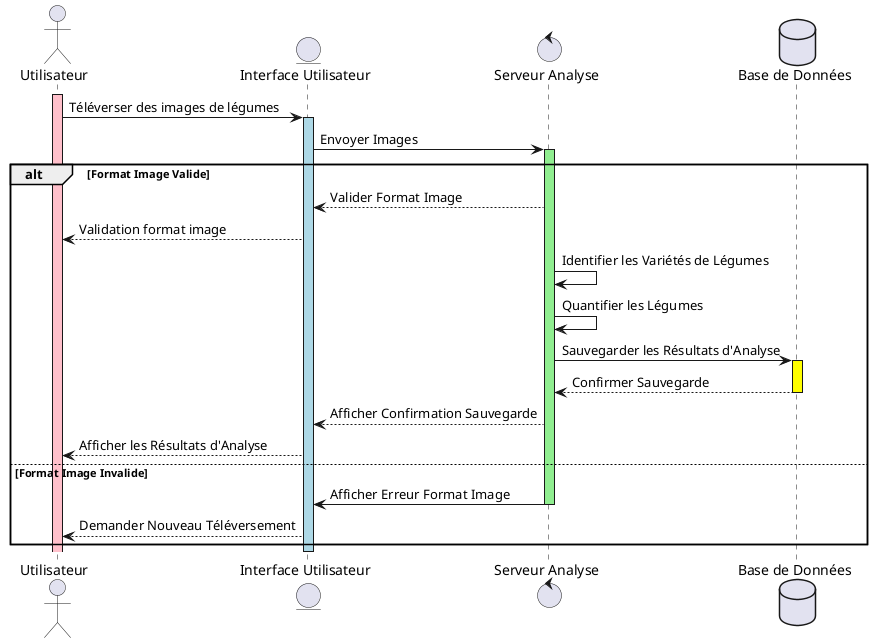 @startuml SIIL_Vegetable_Image_Analysis_Sequence_Corrected

actor Utilisateur as U
activate U #pink
entity "Interface Utilisateur" as UI
control "Serveur Analyse" as AnalysisServer
database "Base de Données" as DB

U -> UI : Téléverser des images de légumes
activate UI #LightBlue

UI -> AnalysisServer : Envoyer Images

activate AnalysisServer #LightGreen

alt Format Image Valide

AnalysisServer --> UI : Valider Format Image

    UI --> U : Validation format image




    AnalysisServer -> AnalysisServer : Identifier les Variétés de Légumes


    AnalysisServer -> AnalysisServer : Quantifier les Légumes
    AnalysisServer -> DB : Sauvegarder les Résultats d'Analyse
    activate DB #Yellow

    DB --> AnalysisServer : Confirmer Sauvegarde
    deactivate DB

    AnalysisServer --> UI : Afficher Confirmation Sauvegarde


    UI --> U : Afficher les Résultats d'Analyse
else Format Image Invalide
    AnalysisServer -> UI : Afficher Erreur Format Image

    deactivate AnalysisServer

    UI --> U : Demander Nouveau Téléversement
end

deactivate UI

@enduml
